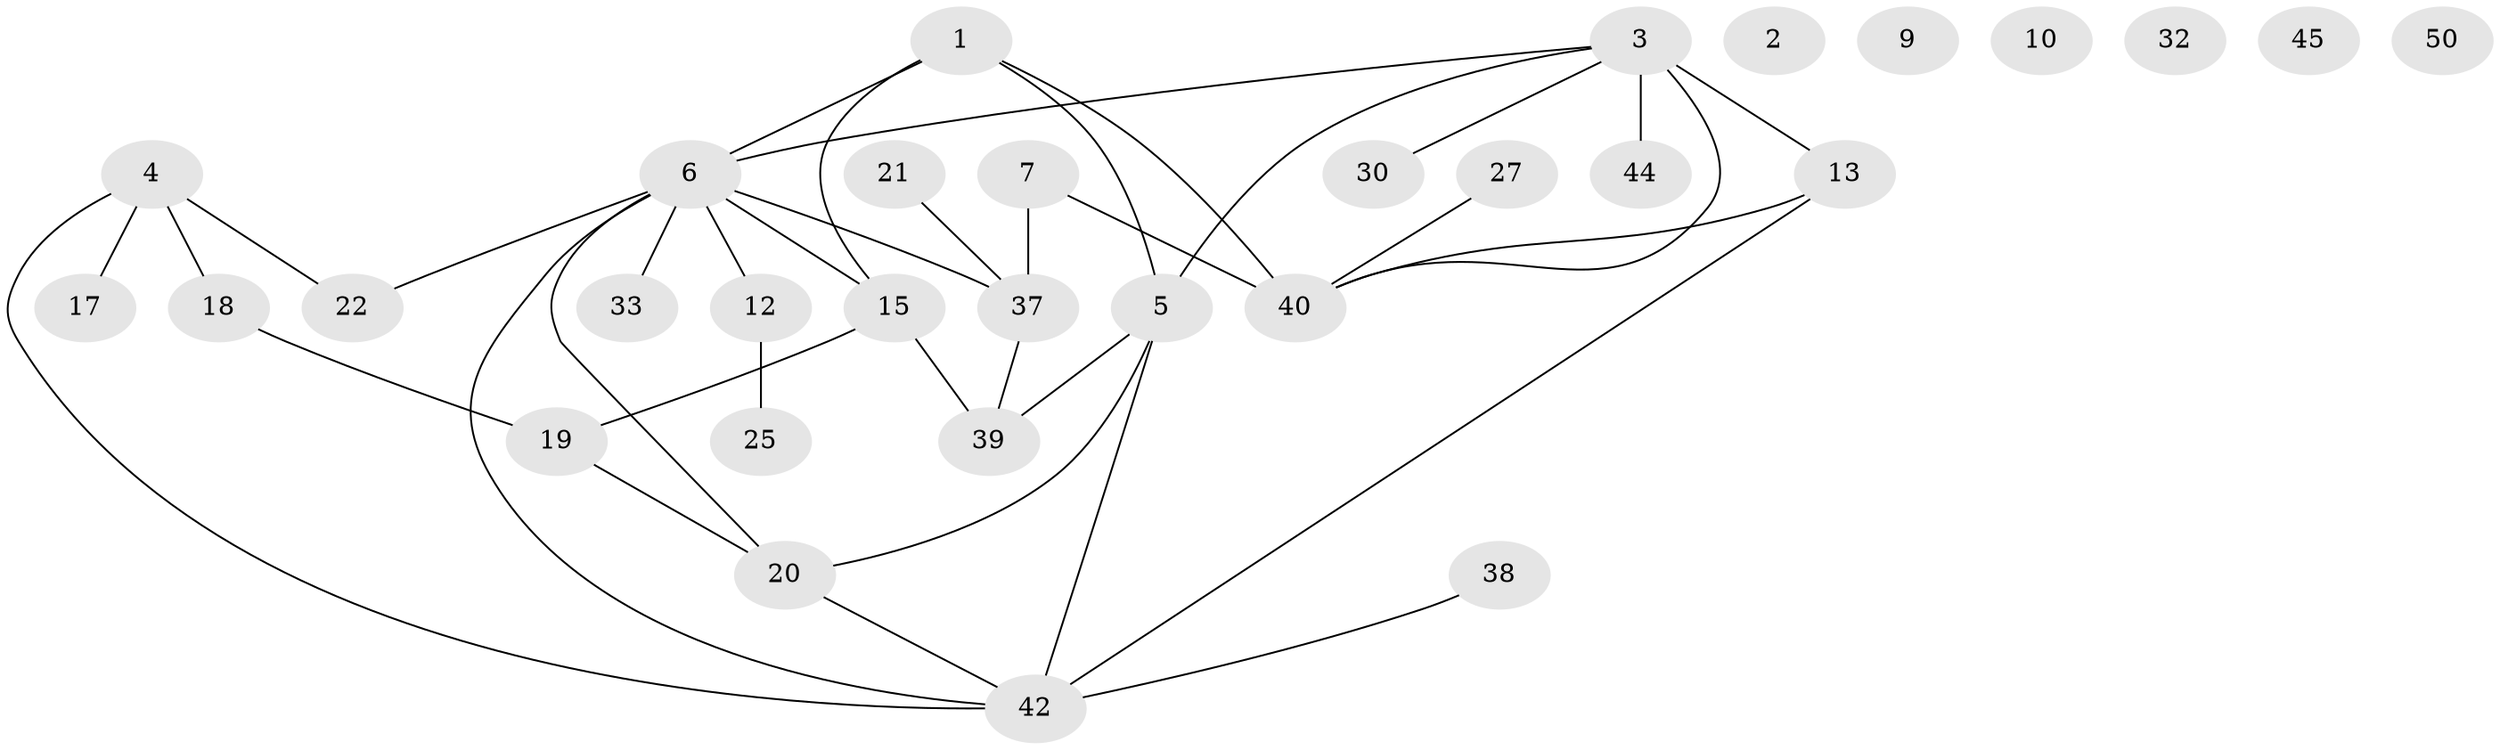// original degree distribution, {2: 0.1935483870967742, 0: 0.0967741935483871, 4: 0.11290322580645161, 3: 0.20967741935483872, 1: 0.22580645161290322, 5: 0.14516129032258066, 6: 0.016129032258064516}
// Generated by graph-tools (version 1.1) at 2025/13/03/09/25 04:13:07]
// undirected, 31 vertices, 38 edges
graph export_dot {
graph [start="1"]
  node [color=gray90,style=filled];
  1 [super="+54"];
  2;
  3 [super="+55+24+11"];
  4 [super="+26+53"];
  5 [super="+8"];
  6 [super="+16+36"];
  7 [super="+14"];
  9;
  10;
  12 [super="+28"];
  13 [super="+29"];
  15 [super="+23+61+52"];
  17;
  18 [super="+47"];
  19 [super="+35+34"];
  20 [super="+58"];
  21;
  22;
  25;
  27;
  30 [super="+51"];
  32;
  33;
  37 [super="+56"];
  38 [super="+41"];
  39 [super="+62"];
  40 [super="+48"];
  42;
  44;
  45;
  50;
  1 -- 40 [weight=2];
  1 -- 15 [weight=2];
  1 -- 5;
  1 -- 6;
  3 -- 44;
  3 -- 40;
  3 -- 5 [weight=2];
  3 -- 13 [weight=3];
  3 -- 6;
  3 -- 30;
  4 -- 42;
  4 -- 17;
  4 -- 18;
  4 -- 22;
  5 -- 20;
  5 -- 42;
  5 -- 39;
  6 -- 33;
  6 -- 20;
  6 -- 37;
  6 -- 22;
  6 -- 42;
  6 -- 12;
  6 -- 15;
  7 -- 37 [weight=2];
  7 -- 40 [weight=2];
  12 -- 25;
  13 -- 40 [weight=2];
  13 -- 42;
  15 -- 19;
  15 -- 39;
  18 -- 19 [weight=2];
  19 -- 20;
  20 -- 42;
  21 -- 37;
  27 -- 40;
  37 -- 39;
  38 -- 42;
}
